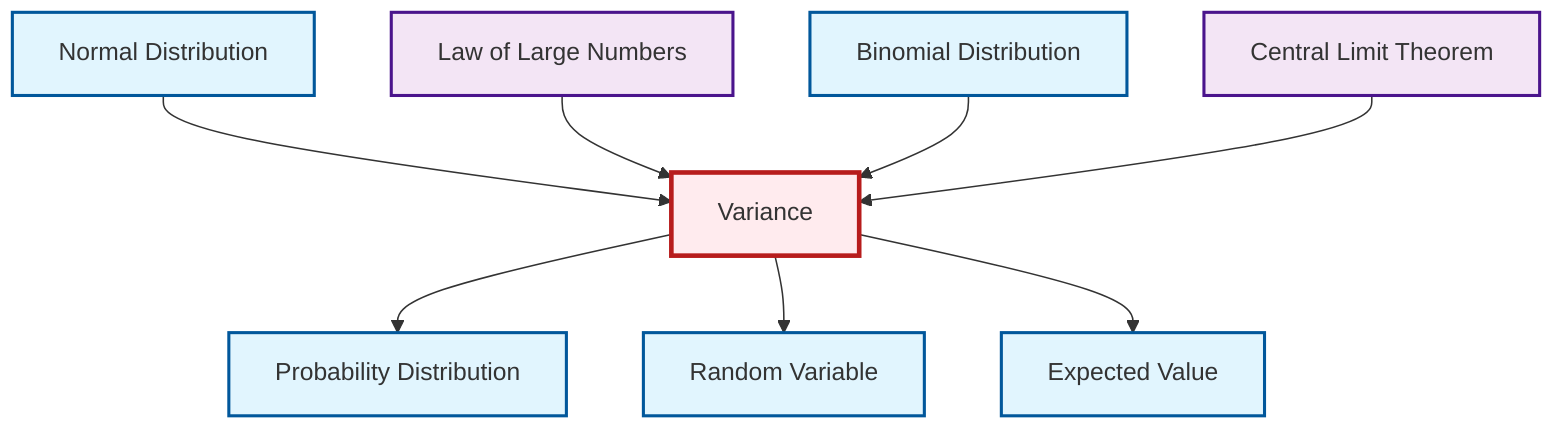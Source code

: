graph TD
    classDef definition fill:#e1f5fe,stroke:#01579b,stroke-width:2px
    classDef theorem fill:#f3e5f5,stroke:#4a148c,stroke-width:2px
    classDef axiom fill:#fff3e0,stroke:#e65100,stroke-width:2px
    classDef example fill:#e8f5e9,stroke:#1b5e20,stroke-width:2px
    classDef current fill:#ffebee,stroke:#b71c1c,stroke-width:3px
    def-expectation["Expected Value"]:::definition
    thm-law-of-large-numbers["Law of Large Numbers"]:::theorem
    def-variance["Variance"]:::definition
    def-probability-distribution["Probability Distribution"]:::definition
    def-normal-distribution["Normal Distribution"]:::definition
    thm-central-limit["Central Limit Theorem"]:::theorem
    def-binomial-distribution["Binomial Distribution"]:::definition
    def-random-variable["Random Variable"]:::definition
    def-variance --> def-probability-distribution
    def-normal-distribution --> def-variance
    def-variance --> def-random-variable
    thm-law-of-large-numbers --> def-variance
    def-binomial-distribution --> def-variance
    thm-central-limit --> def-variance
    def-variance --> def-expectation
    class def-variance current